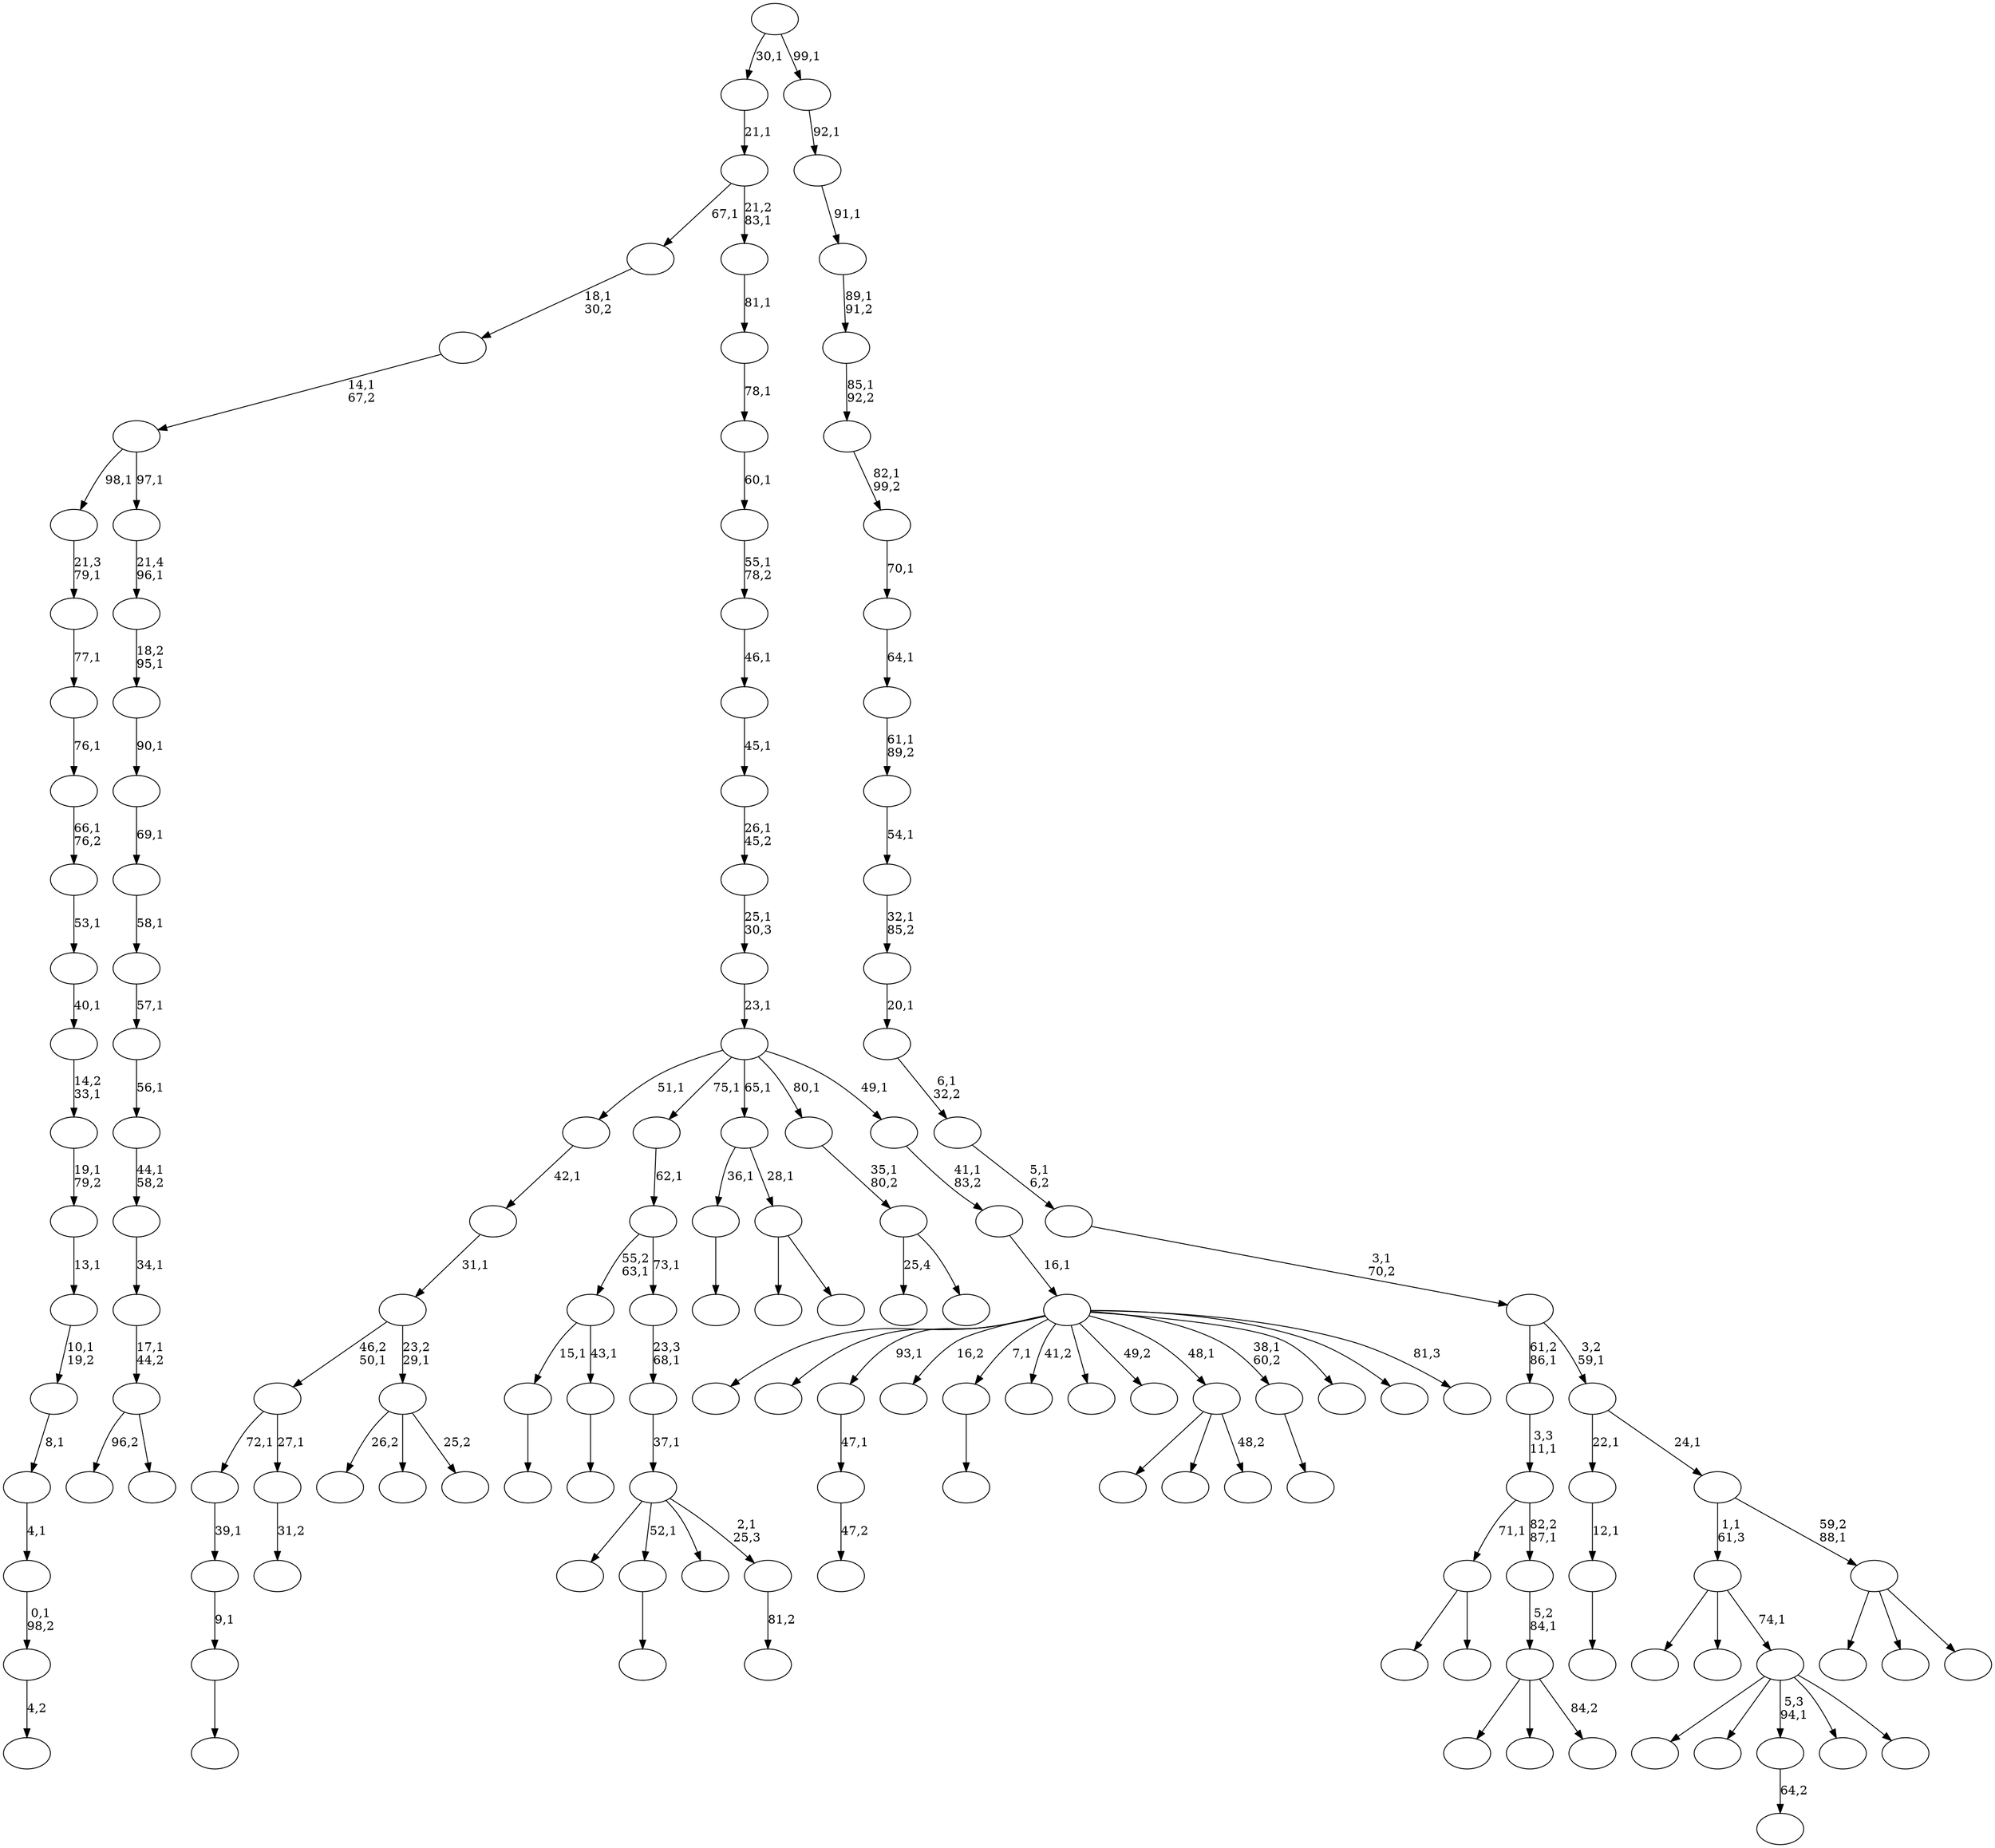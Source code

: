 digraph T {
	150 [label=""]
	149 [label=""]
	148 [label=""]
	147 [label=""]
	146 [label=""]
	145 [label=""]
	144 [label=""]
	143 [label=""]
	142 [label=""]
	141 [label=""]
	140 [label=""]
	139 [label=""]
	138 [label=""]
	137 [label=""]
	136 [label=""]
	135 [label=""]
	134 [label=""]
	133 [label=""]
	132 [label=""]
	131 [label=""]
	130 [label=""]
	129 [label=""]
	128 [label=""]
	127 [label=""]
	126 [label=""]
	125 [label=""]
	124 [label=""]
	123 [label=""]
	122 [label=""]
	121 [label=""]
	120 [label=""]
	119 [label=""]
	118 [label=""]
	117 [label=""]
	116 [label=""]
	115 [label=""]
	114 [label=""]
	113 [label=""]
	112 [label=""]
	111 [label=""]
	110 [label=""]
	109 [label=""]
	108 [label=""]
	107 [label=""]
	106 [label=""]
	105 [label=""]
	104 [label=""]
	103 [label=""]
	102 [label=""]
	101 [label=""]
	100 [label=""]
	99 [label=""]
	98 [label=""]
	97 [label=""]
	96 [label=""]
	95 [label=""]
	94 [label=""]
	93 [label=""]
	92 [label=""]
	91 [label=""]
	90 [label=""]
	89 [label=""]
	88 [label=""]
	87 [label=""]
	86 [label=""]
	85 [label=""]
	84 [label=""]
	83 [label=""]
	82 [label=""]
	81 [label=""]
	80 [label=""]
	79 [label=""]
	78 [label=""]
	77 [label=""]
	76 [label=""]
	75 [label=""]
	74 [label=""]
	73 [label=""]
	72 [label=""]
	71 [label=""]
	70 [label=""]
	69 [label=""]
	68 [label=""]
	67 [label=""]
	66 [label=""]
	65 [label=""]
	64 [label=""]
	63 [label=""]
	62 [label=""]
	61 [label=""]
	60 [label=""]
	59 [label=""]
	58 [label=""]
	57 [label=""]
	56 [label=""]
	55 [label=""]
	54 [label=""]
	53 [label=""]
	52 [label=""]
	51 [label=""]
	50 [label=""]
	49 [label=""]
	48 [label=""]
	47 [label=""]
	46 [label=""]
	45 [label=""]
	44 [label=""]
	43 [label=""]
	42 [label=""]
	41 [label=""]
	40 [label=""]
	39 [label=""]
	38 [label=""]
	37 [label=""]
	36 [label=""]
	35 [label=""]
	34 [label=""]
	33 [label=""]
	32 [label=""]
	31 [label=""]
	30 [label=""]
	29 [label=""]
	28 [label=""]
	27 [label=""]
	26 [label=""]
	25 [label=""]
	24 [label=""]
	23 [label=""]
	22 [label=""]
	21 [label=""]
	20 [label=""]
	19 [label=""]
	18 [label=""]
	17 [label=""]
	16 [label=""]
	15 [label=""]
	14 [label=""]
	13 [label=""]
	12 [label=""]
	11 [label=""]
	10 [label=""]
	9 [label=""]
	8 [label=""]
	7 [label=""]
	6 [label=""]
	5 [label=""]
	4 [label=""]
	3 [label=""]
	2 [label=""]
	1 [label=""]
	0 [label=""]
	148 -> 149 [label=""]
	147 -> 148 [label="9,1"]
	146 -> 147 [label="39,1"]
	141 -> 142 [label="4,2"]
	140 -> 141 [label="0,1\n98,2"]
	139 -> 140 [label="4,1"]
	138 -> 139 [label="8,1"]
	137 -> 138 [label="10,1\n19,2"]
	136 -> 137 [label="13,1"]
	135 -> 136 [label="19,1\n79,2"]
	134 -> 135 [label="14,2\n33,1"]
	133 -> 134 [label="40,1"]
	132 -> 133 [label="53,1"]
	131 -> 132 [label="66,1\n76,2"]
	130 -> 131 [label="76,1"]
	129 -> 130 [label="77,1"]
	128 -> 129 [label="21,3\n79,1"]
	123 -> 124 [label=""]
	120 -> 121 [label="47,2"]
	119 -> 120 [label="47,1"]
	116 -> 117 [label=""]
	111 -> 112 [label=""]
	109 -> 110 [label="31,2"]
	108 -> 146 [label="72,1"]
	108 -> 109 [label="27,1"]
	105 -> 106 [label=""]
	103 -> 150 [label="26,2"]
	103 -> 115 [label=""]
	103 -> 104 [label="25,2"]
	102 -> 108 [label="46,2\n50,1"]
	102 -> 103 [label="23,2\n29,1"]
	101 -> 102 [label="31,1"]
	100 -> 101 [label="42,1"]
	98 -> 125 [label=""]
	98 -> 99 [label=""]
	91 -> 92 [label=""]
	90 -> 91 [label="12,1"]
	85 -> 86 [label=""]
	84 -> 105 [label="15,1"]
	84 -> 85 [label="43,1"]
	81 -> 82 [label="81,2"]
	80 -> 113 [label=""]
	80 -> 111 [label="52,1"]
	80 -> 93 [label=""]
	80 -> 81 [label="2,1\n25,3"]
	79 -> 80 [label="37,1"]
	78 -> 79 [label="23,3\n68,1"]
	77 -> 84 [label="55,2\n63,1"]
	77 -> 78 [label="73,1"]
	76 -> 77 [label="62,1"]
	74 -> 114 [label=""]
	74 -> 107 [label=""]
	74 -> 75 [label="48,2"]
	72 -> 144 [label=""]
	72 -> 127 [label=""]
	72 -> 73 [label="84,2"]
	71 -> 72 [label="5,2\n84,1"]
	70 -> 98 [label="71,1"]
	70 -> 71 [label="82,2\n87,1"]
	69 -> 70 [label="3,3\n11,1"]
	67 -> 89 [label="96,2"]
	67 -> 68 [label=""]
	66 -> 67 [label="17,1\n44,2"]
	65 -> 66 [label="34,1"]
	64 -> 65 [label="44,1\n58,2"]
	63 -> 64 [label="56,1"]
	62 -> 63 [label="57,1"]
	61 -> 62 [label="58,1"]
	60 -> 61 [label="69,1"]
	59 -> 60 [label="90,1"]
	58 -> 59 [label="18,2\n95,1"]
	57 -> 58 [label="21,4\n96,1"]
	56 -> 128 [label="98,1"]
	56 -> 57 [label="97,1"]
	55 -> 56 [label="14,1\n67,2"]
	54 -> 55 [label="18,1\n30,2"]
	52 -> 87 [label=""]
	52 -> 53 [label=""]
	51 -> 123 [label="36,1"]
	51 -> 52 [label="28,1"]
	48 -> 49 [label="64,2"]
	46 -> 47 [label=""]
	42 -> 88 [label="25,4"]
	42 -> 43 [label=""]
	41 -> 42 [label="35,1\n80,2"]
	37 -> 94 [label=""]
	37 -> 50 [label=""]
	37 -> 48 [label="5,3\n94,1"]
	37 -> 40 [label=""]
	37 -> 38 [label=""]
	36 -> 143 [label=""]
	36 -> 95 [label=""]
	36 -> 37 [label="74,1"]
	34 -> 145 [label=""]
	34 -> 122 [label=""]
	34 -> 119 [label="93,1"]
	34 -> 118 [label="16,2"]
	34 -> 116 [label="7,1"]
	34 -> 97 [label="41,2"]
	34 -> 96 [label=""]
	34 -> 83 [label="49,2"]
	34 -> 74 [label="48,1"]
	34 -> 46 [label="38,1\n60,2"]
	34 -> 45 [label=""]
	34 -> 39 [label=""]
	34 -> 35 [label="81,3"]
	33 -> 34 [label="16,1"]
	32 -> 33 [label="41,1\n83,2"]
	31 -> 100 [label="51,1"]
	31 -> 76 [label="75,1"]
	31 -> 51 [label="65,1"]
	31 -> 41 [label="80,1"]
	31 -> 32 [label="49,1"]
	30 -> 31 [label="23,1"]
	29 -> 30 [label="25,1\n30,3"]
	28 -> 29 [label="26,1\n45,2"]
	27 -> 28 [label="45,1"]
	26 -> 27 [label="46,1"]
	25 -> 26 [label="55,1\n78,2"]
	24 -> 25 [label="60,1"]
	23 -> 24 [label="78,1"]
	22 -> 23 [label="81,1"]
	21 -> 54 [label="67,1"]
	21 -> 22 [label="21,2\n83,1"]
	20 -> 21 [label="21,1"]
	18 -> 126 [label=""]
	18 -> 44 [label=""]
	18 -> 19 [label=""]
	17 -> 36 [label="1,1\n61,3"]
	17 -> 18 [label="59,2\n88,1"]
	16 -> 90 [label="22,1"]
	16 -> 17 [label="24,1"]
	15 -> 69 [label="61,2\n86,1"]
	15 -> 16 [label="3,2\n59,1"]
	14 -> 15 [label="3,1\n70,2"]
	13 -> 14 [label="5,1\n6,2"]
	12 -> 13 [label="6,1\n32,2"]
	11 -> 12 [label="20,1"]
	10 -> 11 [label="32,1\n85,2"]
	9 -> 10 [label="54,1"]
	8 -> 9 [label="61,1\n89,2"]
	7 -> 8 [label="64,1"]
	6 -> 7 [label="70,1"]
	5 -> 6 [label="82,1\n99,2"]
	4 -> 5 [label="85,1\n92,2"]
	3 -> 4 [label="89,1\n91,2"]
	2 -> 3 [label="91,1"]
	1 -> 2 [label="92,1"]
	0 -> 20 [label="30,1"]
	0 -> 1 [label="99,1"]
}
